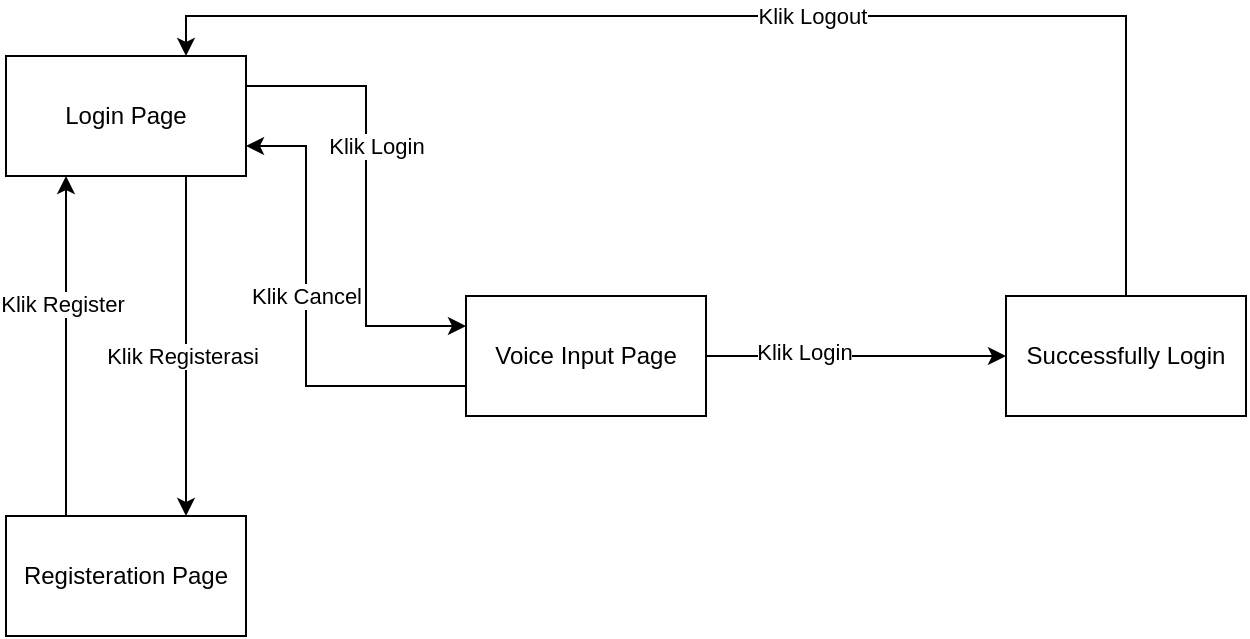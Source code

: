 <mxfile version="13.7.3" type="github">
  <diagram id="y8fQAS1Pd3163THCr6ce" name="Page-1">
    <mxGraphModel dx="1422" dy="794" grid="1" gridSize="10" guides="1" tooltips="1" connect="1" arrows="1" fold="1" page="1" pageScale="1" pageWidth="1169" pageHeight="827" math="0" shadow="0">
      <root>
        <mxCell id="0" />
        <mxCell id="1" parent="0" />
        <mxCell id="IL-hVEgLl5qu0awRyLGG-7" style="edgeStyle=orthogonalEdgeStyle;rounded=0;orthogonalLoop=1;jettySize=auto;html=1;exitX=0.75;exitY=1;exitDx=0;exitDy=0;entryX=0.75;entryY=0;entryDx=0;entryDy=0;" edge="1" parent="1" source="IL-hVEgLl5qu0awRyLGG-1" target="IL-hVEgLl5qu0awRyLGG-2">
          <mxGeometry relative="1" as="geometry" />
        </mxCell>
        <mxCell id="IL-hVEgLl5qu0awRyLGG-18" value="Klik Registerasi" style="edgeLabel;html=1;align=center;verticalAlign=middle;resizable=0;points=[];" vertex="1" connectable="0" parent="IL-hVEgLl5qu0awRyLGG-7">
          <mxGeometry x="-0.235" y="-2" relative="1" as="geometry">
            <mxPoint y="25" as="offset" />
          </mxGeometry>
        </mxCell>
        <mxCell id="IL-hVEgLl5qu0awRyLGG-9" style="edgeStyle=orthogonalEdgeStyle;rounded=0;orthogonalLoop=1;jettySize=auto;html=1;exitX=1;exitY=0.25;exitDx=0;exitDy=0;entryX=0;entryY=0.25;entryDx=0;entryDy=0;" edge="1" parent="1" source="IL-hVEgLl5qu0awRyLGG-1" target="IL-hVEgLl5qu0awRyLGG-3">
          <mxGeometry relative="1" as="geometry">
            <Array as="points">
              <mxPoint x="460" y="265" />
              <mxPoint x="460" y="385" />
            </Array>
          </mxGeometry>
        </mxCell>
        <mxCell id="IL-hVEgLl5qu0awRyLGG-15" value="Klik Login" style="edgeLabel;html=1;align=center;verticalAlign=middle;resizable=0;points=[];" vertex="1" connectable="0" parent="IL-hVEgLl5qu0awRyLGG-9">
          <mxGeometry x="-0.478" y="-30" relative="1" as="geometry">
            <mxPoint x="35" y="30" as="offset" />
          </mxGeometry>
        </mxCell>
        <mxCell id="IL-hVEgLl5qu0awRyLGG-1" value="Login Page" style="rounded=0;whiteSpace=wrap;html=1;" vertex="1" parent="1">
          <mxGeometry x="280" y="250" width="120" height="60" as="geometry" />
        </mxCell>
        <mxCell id="IL-hVEgLl5qu0awRyLGG-8" style="edgeStyle=orthogonalEdgeStyle;rounded=0;orthogonalLoop=1;jettySize=auto;html=1;exitX=0.25;exitY=0;exitDx=0;exitDy=0;entryX=0.25;entryY=1;entryDx=0;entryDy=0;" edge="1" parent="1" source="IL-hVEgLl5qu0awRyLGG-2" target="IL-hVEgLl5qu0awRyLGG-1">
          <mxGeometry relative="1" as="geometry" />
        </mxCell>
        <mxCell id="IL-hVEgLl5qu0awRyLGG-21" value="Klik Register" style="edgeLabel;html=1;align=center;verticalAlign=middle;resizable=0;points=[];" vertex="1" connectable="0" parent="IL-hVEgLl5qu0awRyLGG-8">
          <mxGeometry x="0.247" y="2" relative="1" as="geometry">
            <mxPoint as="offset" />
          </mxGeometry>
        </mxCell>
        <mxCell id="IL-hVEgLl5qu0awRyLGG-2" value="Registeration Page" style="rounded=0;whiteSpace=wrap;html=1;" vertex="1" parent="1">
          <mxGeometry x="280" y="480" width="120" height="60" as="geometry" />
        </mxCell>
        <mxCell id="IL-hVEgLl5qu0awRyLGG-12" style="edgeStyle=orthogonalEdgeStyle;rounded=0;orthogonalLoop=1;jettySize=auto;html=1;entryX=0;entryY=0.5;entryDx=0;entryDy=0;" edge="1" parent="1" source="IL-hVEgLl5qu0awRyLGG-3" target="IL-hVEgLl5qu0awRyLGG-4">
          <mxGeometry relative="1" as="geometry" />
        </mxCell>
        <mxCell id="IL-hVEgLl5qu0awRyLGG-22" value="Klik Login" style="edgeLabel;html=1;align=center;verticalAlign=middle;resizable=0;points=[];" vertex="1" connectable="0" parent="IL-hVEgLl5qu0awRyLGG-12">
          <mxGeometry x="-0.347" y="2" relative="1" as="geometry">
            <mxPoint as="offset" />
          </mxGeometry>
        </mxCell>
        <mxCell id="IL-hVEgLl5qu0awRyLGG-14" style="edgeStyle=orthogonalEdgeStyle;rounded=0;orthogonalLoop=1;jettySize=auto;html=1;exitX=0;exitY=0.75;exitDx=0;exitDy=0;entryX=1;entryY=0.75;entryDx=0;entryDy=0;" edge="1" parent="1" source="IL-hVEgLl5qu0awRyLGG-3" target="IL-hVEgLl5qu0awRyLGG-1">
          <mxGeometry relative="1" as="geometry">
            <Array as="points">
              <mxPoint x="430" y="415" />
              <mxPoint x="430" y="295" />
            </Array>
          </mxGeometry>
        </mxCell>
        <mxCell id="IL-hVEgLl5qu0awRyLGG-16" value="Klik Cancel" style="edgeLabel;html=1;align=center;verticalAlign=middle;resizable=0;points=[];" vertex="1" connectable="0" parent="IL-hVEgLl5qu0awRyLGG-14">
          <mxGeometry x="0.087" relative="1" as="geometry">
            <mxPoint as="offset" />
          </mxGeometry>
        </mxCell>
        <mxCell id="IL-hVEgLl5qu0awRyLGG-3" value="Voice Input Page" style="rounded=0;whiteSpace=wrap;html=1;" vertex="1" parent="1">
          <mxGeometry x="510" y="370" width="120" height="60" as="geometry" />
        </mxCell>
        <mxCell id="IL-hVEgLl5qu0awRyLGG-13" style="edgeStyle=orthogonalEdgeStyle;rounded=0;orthogonalLoop=1;jettySize=auto;html=1;entryX=0.75;entryY=0;entryDx=0;entryDy=0;" edge="1" parent="1" source="IL-hVEgLl5qu0awRyLGG-4" target="IL-hVEgLl5qu0awRyLGG-1">
          <mxGeometry relative="1" as="geometry">
            <Array as="points">
              <mxPoint x="840" y="230" />
              <mxPoint x="370" y="230" />
            </Array>
          </mxGeometry>
        </mxCell>
        <mxCell id="IL-hVEgLl5qu0awRyLGG-17" value="Klik Logout" style="edgeLabel;html=1;align=center;verticalAlign=middle;resizable=0;points=[];" vertex="1" connectable="0" parent="IL-hVEgLl5qu0awRyLGG-13">
          <mxGeometry x="-0.057" relative="1" as="geometry">
            <mxPoint as="offset" />
          </mxGeometry>
        </mxCell>
        <mxCell id="IL-hVEgLl5qu0awRyLGG-4" value="Successfully Login" style="rounded=0;whiteSpace=wrap;html=1;" vertex="1" parent="1">
          <mxGeometry x="780" y="370" width="120" height="60" as="geometry" />
        </mxCell>
      </root>
    </mxGraphModel>
  </diagram>
</mxfile>
